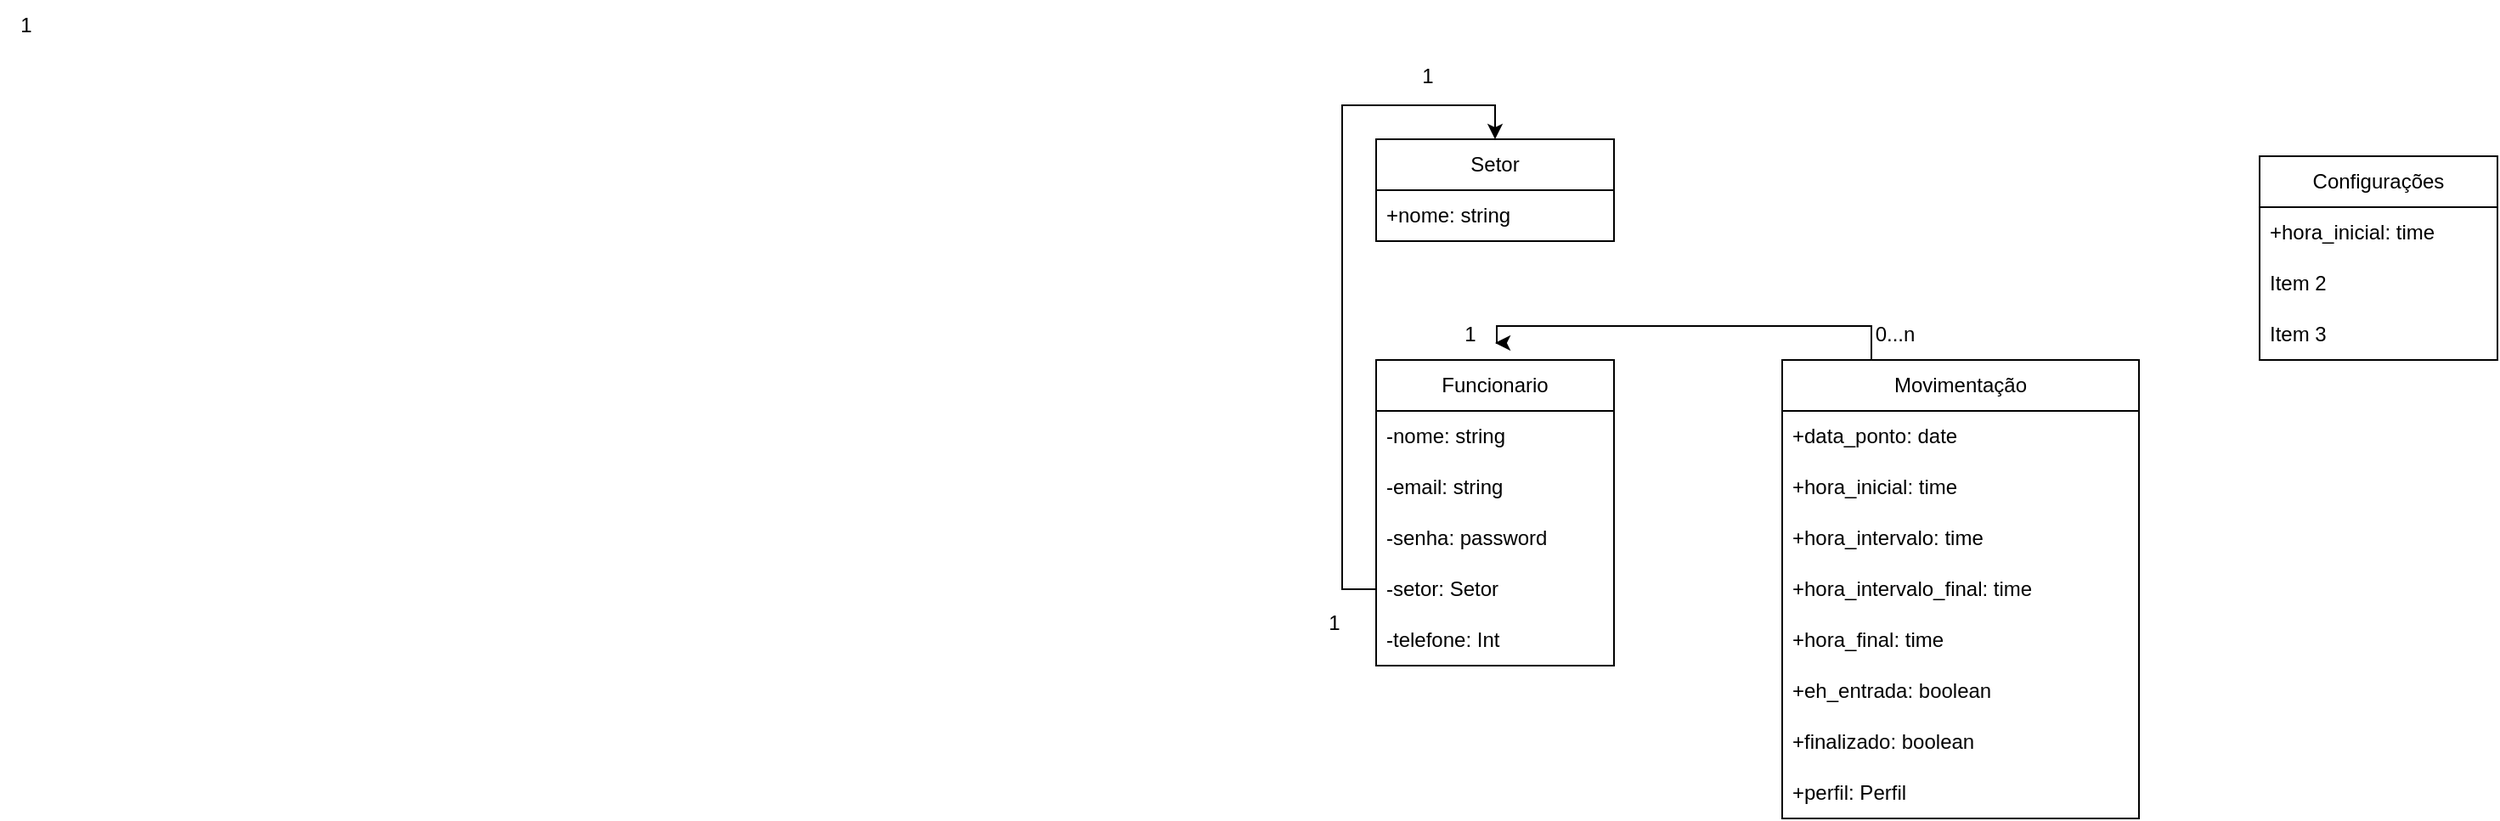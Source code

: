 <mxfile version="24.7.6">
  <diagram name="Page-1" id="c4acf3e9-155e-7222-9cf6-157b1a14988f">
    <mxGraphModel dx="2022" dy="663" grid="1" gridSize="10" guides="1" tooltips="1" connect="1" arrows="1" fold="1" page="1" pageScale="1" pageWidth="827" pageHeight="1169" background="none" math="0" shadow="0">
      <root>
        <mxCell id="0" />
        <mxCell id="1" parent="0" />
        <mxCell id="hTiyLh_1cTcagOXoirg2-56" style="edgeStyle=orthogonalEdgeStyle;rounded=0;orthogonalLoop=1;jettySize=auto;html=1;exitX=0.25;exitY=0;exitDx=0;exitDy=0;" edge="1" parent="1" source="hTiyLh_1cTcagOXoirg2-1">
          <mxGeometry relative="1" as="geometry">
            <mxPoint x="160" y="202" as="targetPoint" />
            <Array as="points">
              <mxPoint x="382" y="192" />
              <mxPoint x="161" y="192" />
              <mxPoint x="161" y="202" />
            </Array>
          </mxGeometry>
        </mxCell>
        <mxCell id="hTiyLh_1cTcagOXoirg2-1" value="&lt;div&gt;Movimentação&lt;/div&gt;" style="swimlane;fontStyle=0;childLayout=stackLayout;horizontal=1;startSize=30;horizontalStack=0;resizeParent=1;resizeParentMax=0;resizeLast=0;collapsible=1;marginBottom=0;whiteSpace=wrap;html=1;" vertex="1" parent="1">
          <mxGeometry x="329" y="212" width="210" height="270" as="geometry">
            <mxRectangle x="350" y="220" width="120" height="30" as="alternateBounds" />
          </mxGeometry>
        </mxCell>
        <mxCell id="hTiyLh_1cTcagOXoirg2-2" value="+data_ponto: date" style="text;strokeColor=none;fillColor=none;align=left;verticalAlign=middle;spacingLeft=4;spacingRight=4;overflow=hidden;points=[[0,0.5],[1,0.5]];portConstraint=eastwest;rotatable=0;whiteSpace=wrap;html=1;" vertex="1" parent="hTiyLh_1cTcagOXoirg2-1">
          <mxGeometry y="30" width="210" height="30" as="geometry" />
        </mxCell>
        <mxCell id="hTiyLh_1cTcagOXoirg2-4" value="+hora_inicial: time" style="text;strokeColor=none;fillColor=none;align=left;verticalAlign=middle;spacingLeft=4;spacingRight=4;overflow=hidden;points=[[0,0.5],[1,0.5]];portConstraint=eastwest;rotatable=0;whiteSpace=wrap;html=1;" vertex="1" parent="hTiyLh_1cTcagOXoirg2-1">
          <mxGeometry y="60" width="210" height="30" as="geometry" />
        </mxCell>
        <mxCell id="hTiyLh_1cTcagOXoirg2-34" value="+hora_intervalo: time" style="text;strokeColor=none;fillColor=none;align=left;verticalAlign=middle;spacingLeft=4;spacingRight=4;overflow=hidden;points=[[0,0.5],[1,0.5]];portConstraint=eastwest;rotatable=0;whiteSpace=wrap;html=1;" vertex="1" parent="hTiyLh_1cTcagOXoirg2-1">
          <mxGeometry y="90" width="210" height="30" as="geometry" />
        </mxCell>
        <mxCell id="hTiyLh_1cTcagOXoirg2-35" value="+hora_intervalo_final: time" style="text;strokeColor=none;fillColor=none;align=left;verticalAlign=middle;spacingLeft=4;spacingRight=4;overflow=hidden;points=[[0,0.5],[1,0.5]];portConstraint=eastwest;rotatable=0;whiteSpace=wrap;html=1;" vertex="1" parent="hTiyLh_1cTcagOXoirg2-1">
          <mxGeometry y="120" width="210" height="30" as="geometry" />
        </mxCell>
        <mxCell id="hTiyLh_1cTcagOXoirg2-5" value="+hora_final: time" style="text;strokeColor=none;fillColor=none;align=left;verticalAlign=middle;spacingLeft=4;spacingRight=4;overflow=hidden;points=[[0,0.5],[1,0.5]];portConstraint=eastwest;rotatable=0;whiteSpace=wrap;html=1;" vertex="1" parent="hTiyLh_1cTcagOXoirg2-1">
          <mxGeometry y="150" width="210" height="30" as="geometry" />
        </mxCell>
        <mxCell id="hTiyLh_1cTcagOXoirg2-6" value="&lt;div&gt;+eh_entrada: boolean&lt;/div&gt;" style="text;strokeColor=none;fillColor=none;align=left;verticalAlign=middle;spacingLeft=4;spacingRight=4;overflow=hidden;points=[[0,0.5],[1,0.5]];portConstraint=eastwest;rotatable=0;whiteSpace=wrap;html=1;" vertex="1" parent="hTiyLh_1cTcagOXoirg2-1">
          <mxGeometry y="180" width="210" height="30" as="geometry" />
        </mxCell>
        <mxCell id="hTiyLh_1cTcagOXoirg2-7" value="+finalizado: boolean" style="text;strokeColor=none;fillColor=none;align=left;verticalAlign=middle;spacingLeft=4;spacingRight=4;overflow=hidden;points=[[0,0.5],[1,0.5]];portConstraint=eastwest;rotatable=0;whiteSpace=wrap;html=1;" vertex="1" parent="hTiyLh_1cTcagOXoirg2-1">
          <mxGeometry y="210" width="210" height="30" as="geometry" />
        </mxCell>
        <mxCell id="hTiyLh_1cTcagOXoirg2-9" value="+perfil: Perfil" style="text;strokeColor=none;fillColor=none;align=left;verticalAlign=middle;spacingLeft=4;spacingRight=4;overflow=hidden;points=[[0,0.5],[1,0.5]];portConstraint=eastwest;rotatable=0;whiteSpace=wrap;html=1;" vertex="1" parent="hTiyLh_1cTcagOXoirg2-1">
          <mxGeometry y="240" width="210" height="30" as="geometry" />
        </mxCell>
        <mxCell id="hTiyLh_1cTcagOXoirg2-29" value="&lt;div&gt;Setor&lt;/div&gt;" style="swimlane;fontStyle=0;childLayout=stackLayout;horizontal=1;startSize=30;horizontalStack=0;resizeParent=1;resizeParentMax=0;resizeLast=0;collapsible=1;marginBottom=0;whiteSpace=wrap;html=1;" vertex="1" parent="1">
          <mxGeometry x="90" y="82" width="140" height="60" as="geometry" />
        </mxCell>
        <mxCell id="hTiyLh_1cTcagOXoirg2-30" value="+nome: string" style="text;strokeColor=none;fillColor=none;align=left;verticalAlign=middle;spacingLeft=4;spacingRight=4;overflow=hidden;points=[[0,0.5],[1,0.5]];portConstraint=eastwest;rotatable=0;whiteSpace=wrap;html=1;" vertex="1" parent="hTiyLh_1cTcagOXoirg2-29">
          <mxGeometry y="30" width="140" height="30" as="geometry" />
        </mxCell>
        <mxCell id="hTiyLh_1cTcagOXoirg2-40" value="Funcionario" style="swimlane;fontStyle=0;childLayout=stackLayout;horizontal=1;startSize=30;horizontalStack=0;resizeParent=1;resizeParentMax=0;resizeLast=0;collapsible=1;marginBottom=0;whiteSpace=wrap;html=1;" vertex="1" parent="1">
          <mxGeometry x="90" y="212" width="140" height="180" as="geometry" />
        </mxCell>
        <mxCell id="hTiyLh_1cTcagOXoirg2-41" value="-nome: string" style="text;strokeColor=none;fillColor=none;align=left;verticalAlign=middle;spacingLeft=4;spacingRight=4;overflow=hidden;points=[[0,0.5],[1,0.5]];portConstraint=eastwest;rotatable=0;whiteSpace=wrap;html=1;" vertex="1" parent="hTiyLh_1cTcagOXoirg2-40">
          <mxGeometry y="30" width="140" height="30" as="geometry" />
        </mxCell>
        <mxCell id="hTiyLh_1cTcagOXoirg2-42" value="-email: string" style="text;strokeColor=none;fillColor=none;align=left;verticalAlign=middle;spacingLeft=4;spacingRight=4;overflow=hidden;points=[[0,0.5],[1,0.5]];portConstraint=eastwest;rotatable=0;whiteSpace=wrap;html=1;" vertex="1" parent="hTiyLh_1cTcagOXoirg2-40">
          <mxGeometry y="60" width="140" height="30" as="geometry" />
        </mxCell>
        <mxCell id="hTiyLh_1cTcagOXoirg2-43" value="-senha: password" style="text;strokeColor=none;fillColor=none;align=left;verticalAlign=middle;spacingLeft=4;spacingRight=4;overflow=hidden;points=[[0,0.5],[1,0.5]];portConstraint=eastwest;rotatable=0;whiteSpace=wrap;html=1;" vertex="1" parent="hTiyLh_1cTcagOXoirg2-40">
          <mxGeometry y="90" width="140" height="30" as="geometry" />
        </mxCell>
        <mxCell id="hTiyLh_1cTcagOXoirg2-44" value="-setor: Setor" style="text;strokeColor=none;fillColor=none;align=left;verticalAlign=middle;spacingLeft=4;spacingRight=4;overflow=hidden;points=[[0,0.5],[1,0.5]];portConstraint=eastwest;rotatable=0;whiteSpace=wrap;html=1;" vertex="1" parent="hTiyLh_1cTcagOXoirg2-40">
          <mxGeometry y="120" width="140" height="30" as="geometry" />
        </mxCell>
        <mxCell id="hTiyLh_1cTcagOXoirg2-47" value="&lt;div&gt;-telefone: Int&lt;/div&gt;" style="text;strokeColor=none;fillColor=none;align=left;verticalAlign=middle;spacingLeft=4;spacingRight=4;overflow=hidden;points=[[0,0.5],[1,0.5]];portConstraint=eastwest;rotatable=0;whiteSpace=wrap;html=1;" vertex="1" parent="hTiyLh_1cTcagOXoirg2-40">
          <mxGeometry y="150" width="140" height="30" as="geometry" />
        </mxCell>
        <mxCell id="hTiyLh_1cTcagOXoirg2-46" style="edgeStyle=orthogonalEdgeStyle;rounded=0;orthogonalLoop=1;jettySize=auto;html=1;exitX=0;exitY=0.5;exitDx=0;exitDy=0;entryX=0.5;entryY=0;entryDx=0;entryDy=0;" edge="1" parent="1" source="hTiyLh_1cTcagOXoirg2-44" target="hTiyLh_1cTcagOXoirg2-29">
          <mxGeometry relative="1" as="geometry">
            <Array as="points">
              <mxPoint x="70" y="347" />
              <mxPoint x="70" y="62" />
              <mxPoint x="160" y="62" />
            </Array>
          </mxGeometry>
        </mxCell>
        <mxCell id="hTiyLh_1cTcagOXoirg2-52" value="Configurações" style="swimlane;fontStyle=0;childLayout=stackLayout;horizontal=1;startSize=30;horizontalStack=0;resizeParent=1;resizeParentMax=0;resizeLast=0;collapsible=1;marginBottom=0;whiteSpace=wrap;html=1;" vertex="1" parent="1">
          <mxGeometry x="610" y="92" width="140" height="120" as="geometry" />
        </mxCell>
        <mxCell id="hTiyLh_1cTcagOXoirg2-53" value="+hora_inicial: time" style="text;strokeColor=none;fillColor=none;align=left;verticalAlign=middle;spacingLeft=4;spacingRight=4;overflow=hidden;points=[[0,0.5],[1,0.5]];portConstraint=eastwest;rotatable=0;whiteSpace=wrap;html=1;" vertex="1" parent="hTiyLh_1cTcagOXoirg2-52">
          <mxGeometry y="30" width="140" height="30" as="geometry" />
        </mxCell>
        <mxCell id="hTiyLh_1cTcagOXoirg2-54" value="Item 2" style="text;strokeColor=none;fillColor=none;align=left;verticalAlign=middle;spacingLeft=4;spacingRight=4;overflow=hidden;points=[[0,0.5],[1,0.5]];portConstraint=eastwest;rotatable=0;whiteSpace=wrap;html=1;" vertex="1" parent="hTiyLh_1cTcagOXoirg2-52">
          <mxGeometry y="60" width="140" height="30" as="geometry" />
        </mxCell>
        <mxCell id="hTiyLh_1cTcagOXoirg2-55" value="Item 3" style="text;strokeColor=none;fillColor=none;align=left;verticalAlign=middle;spacingLeft=4;spacingRight=4;overflow=hidden;points=[[0,0.5],[1,0.5]];portConstraint=eastwest;rotatable=0;whiteSpace=wrap;html=1;" vertex="1" parent="hTiyLh_1cTcagOXoirg2-52">
          <mxGeometry y="90" width="140" height="30" as="geometry" />
        </mxCell>
        <mxCell id="hTiyLh_1cTcagOXoirg2-57" value="1" style="text;html=1;align=center;verticalAlign=middle;resizable=0;points=[];autosize=1;strokeColor=none;fillColor=none;" vertex="1" parent="1">
          <mxGeometry x="130" y="182" width="30" height="30" as="geometry" />
        </mxCell>
        <mxCell id="hTiyLh_1cTcagOXoirg2-58" value="0...n" style="text;html=1;align=center;verticalAlign=middle;resizable=0;points=[];autosize=1;strokeColor=none;fillColor=none;" vertex="1" parent="1">
          <mxGeometry x="370" y="182" width="50" height="30" as="geometry" />
        </mxCell>
        <mxCell id="hTiyLh_1cTcagOXoirg2-59" value="1" style="text;html=1;align=center;verticalAlign=middle;resizable=0;points=[];autosize=1;strokeColor=none;fillColor=none;" vertex="1" parent="1">
          <mxGeometry x="50" y="352" width="30" height="30" as="geometry" />
        </mxCell>
        <mxCell id="hTiyLh_1cTcagOXoirg2-60" value="1" style="text;html=1;align=center;verticalAlign=middle;resizable=0;points=[];autosize=1;strokeColor=none;fillColor=none;" vertex="1" parent="1">
          <mxGeometry x="-720" width="30" height="30" as="geometry" />
        </mxCell>
        <mxCell id="hTiyLh_1cTcagOXoirg2-61" value="1" style="text;html=1;align=center;verticalAlign=middle;resizable=0;points=[];autosize=1;strokeColor=none;fillColor=none;" vertex="1" parent="1">
          <mxGeometry x="105" y="30" width="30" height="30" as="geometry" />
        </mxCell>
      </root>
    </mxGraphModel>
  </diagram>
</mxfile>
